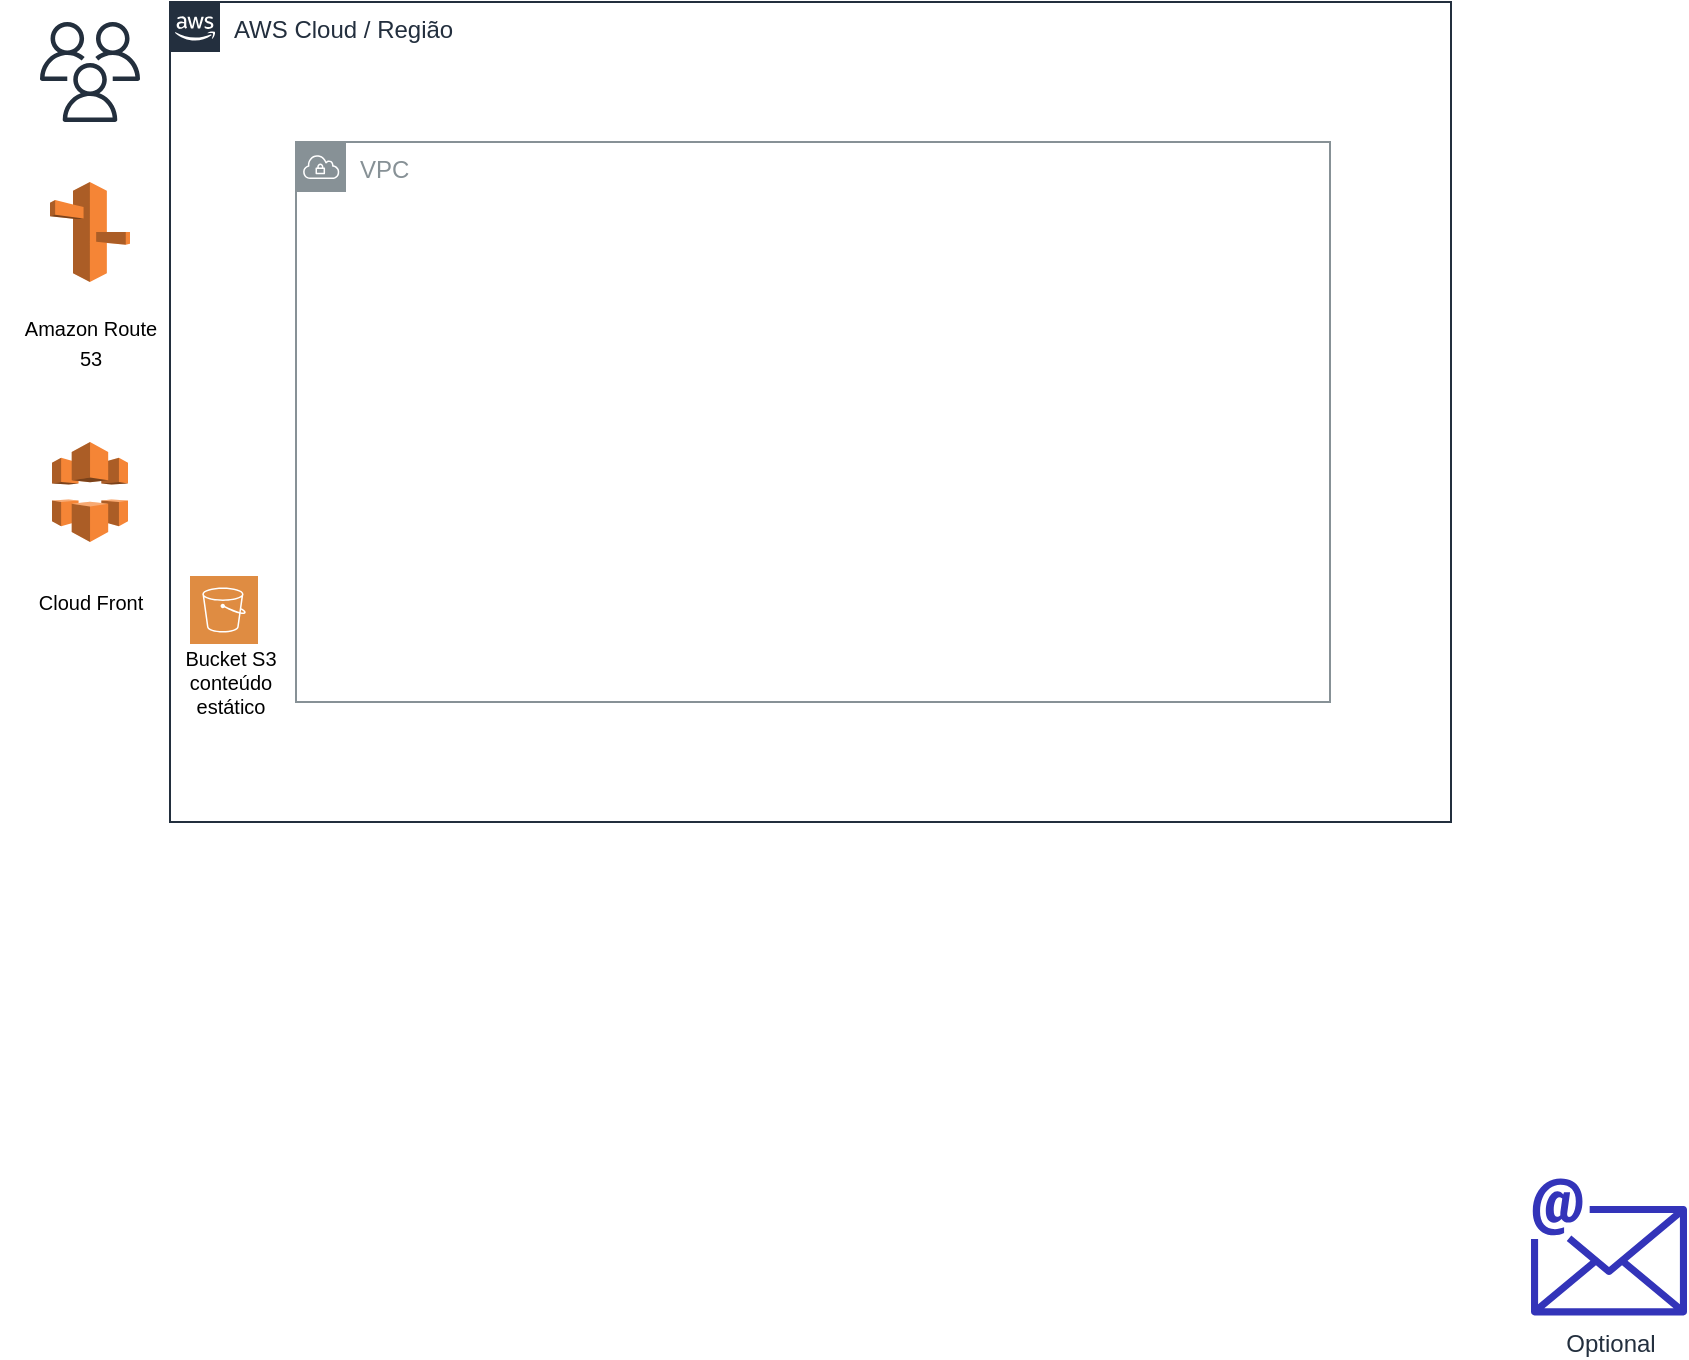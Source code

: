 <mxfile version="20.2.4" type="github">
  <diagram id="Ht1M8jgEwFfnCIfOTk4-" name="Page-1">
    <mxGraphModel dx="746" dy="447" grid="1" gridSize="10" guides="1" tooltips="1" connect="1" arrows="1" fold="1" page="1" pageScale="1" pageWidth="1169" pageHeight="827" math="0" shadow="0">
      <root>
        <mxCell id="0" />
        <mxCell id="1" parent="0" />
        <mxCell id="UEzPUAAOIrF-is8g5C7q-205" value="AWS Cloud / Região" style="points=[[0,0],[0.25,0],[0.5,0],[0.75,0],[1,0],[1,0.25],[1,0.5],[1,0.75],[1,1],[0.75,1],[0.5,1],[0.25,1],[0,1],[0,0.75],[0,0.5],[0,0.25]];outlineConnect=0;gradientColor=none;html=1;whiteSpace=wrap;fontSize=12;fontStyle=0;shape=mxgraph.aws4.group;grIcon=mxgraph.aws4.group_aws_cloud_alt;strokeColor=#232F3E;fillColor=none;verticalAlign=top;align=left;spacingLeft=30;fontColor=#232F3E;dashed=0;labelBackgroundColor=#ffffff;container=1;pointerEvents=0;collapsible=0;recursiveResize=0;" parent="1" vertex="1">
          <mxGeometry x="200" y="110" width="640.5" height="410" as="geometry" />
        </mxCell>
        <mxCell id="1rJHCLjxZAj-tCfooPcw-1" value="VPC" style="sketch=0;outlineConnect=0;gradientColor=none;html=1;whiteSpace=wrap;fontSize=12;fontStyle=0;shape=mxgraph.aws4.group;grIcon=mxgraph.aws4.group_vpc;strokeColor=#879196;fillColor=none;verticalAlign=top;align=left;spacingLeft=30;fontColor=#879196;dashed=0;" vertex="1" parent="UEzPUAAOIrF-is8g5C7q-205">
          <mxGeometry x="63" y="70" width="517" height="280" as="geometry" />
        </mxCell>
        <mxCell id="1rJHCLjxZAj-tCfooPcw-8" value="" style="sketch=0;pointerEvents=1;shadow=0;dashed=0;html=1;strokeColor=none;fillColor=#DF8C42;labelPosition=center;verticalLabelPosition=bottom;verticalAlign=top;align=center;outlineConnect=0;shape=mxgraph.veeam2.aws_s3;fontSize=10;" vertex="1" parent="UEzPUAAOIrF-is8g5C7q-205">
          <mxGeometry x="10" y="287" width="34" height="34" as="geometry" />
        </mxCell>
        <mxCell id="UEzPUAAOIrF-is8g5C7q-224" value="Optional" style="outlineConnect=0;fontColor=#232F3E;gradientColor=none;fillColor=#3334B9;strokeColor=none;dashed=0;verticalLabelPosition=bottom;verticalAlign=top;align=center;html=1;fontSize=12;fontStyle=0;aspect=fixed;pointerEvents=1;shape=mxgraph.aws4.email;labelBackgroundColor=#ffffff;" parent="1" vertex="1">
          <mxGeometry x="880.5" y="698" width="78" height="69" as="geometry" />
        </mxCell>
        <mxCell id="1rJHCLjxZAj-tCfooPcw-2" value="" style="outlineConnect=0;dashed=0;verticalLabelPosition=bottom;verticalAlign=top;align=center;html=1;shape=mxgraph.aws3.route_53;fillColor=#F58536;gradientColor=none;" vertex="1" parent="1">
          <mxGeometry x="140" y="200" width="40" height="50" as="geometry" />
        </mxCell>
        <mxCell id="1rJHCLjxZAj-tCfooPcw-3" value="&lt;font style=&quot;font-size: 10px;&quot;&gt;Amazon Route&lt;br&gt;53&lt;/font&gt;" style="text;html=1;align=center;verticalAlign=middle;resizable=0;points=[];autosize=1;strokeColor=none;fillColor=none;" vertex="1" parent="1">
          <mxGeometry x="115" y="260" width="90" height="40" as="geometry" />
        </mxCell>
        <mxCell id="1rJHCLjxZAj-tCfooPcw-4" value="" style="outlineConnect=0;dashed=0;verticalLabelPosition=bottom;verticalAlign=top;align=center;html=1;shape=mxgraph.aws3.cloudfront;fillColor=#F58536;gradientColor=none;fontSize=10;" vertex="1" parent="1">
          <mxGeometry x="141" y="330" width="38" height="50" as="geometry" />
        </mxCell>
        <mxCell id="1rJHCLjxZAj-tCfooPcw-5" value="Cloud Front" style="text;html=1;align=center;verticalAlign=middle;resizable=0;points=[];autosize=1;strokeColor=none;fillColor=none;fontSize=10;" vertex="1" parent="1">
          <mxGeometry x="120" y="395" width="80" height="30" as="geometry" />
        </mxCell>
        <mxCell id="1rJHCLjxZAj-tCfooPcw-7" value="" style="sketch=0;outlineConnect=0;fontColor=#232F3E;gradientColor=none;fillColor=#232F3D;strokeColor=none;dashed=0;verticalLabelPosition=bottom;verticalAlign=top;align=center;html=1;fontSize=12;fontStyle=0;aspect=fixed;pointerEvents=1;shape=mxgraph.aws4.users;" vertex="1" parent="1">
          <mxGeometry x="135" y="120" width="50" height="50" as="geometry" />
        </mxCell>
        <mxCell id="1rJHCLjxZAj-tCfooPcw-9" value="Bucket S3&lt;br&gt;conteúdo&lt;br&gt;estático" style="text;html=1;align=center;verticalAlign=middle;resizable=0;points=[];autosize=1;strokeColor=none;fillColor=none;fontSize=10;" vertex="1" parent="1">
          <mxGeometry x="195" y="425" width="70" height="50" as="geometry" />
        </mxCell>
      </root>
    </mxGraphModel>
  </diagram>
</mxfile>
